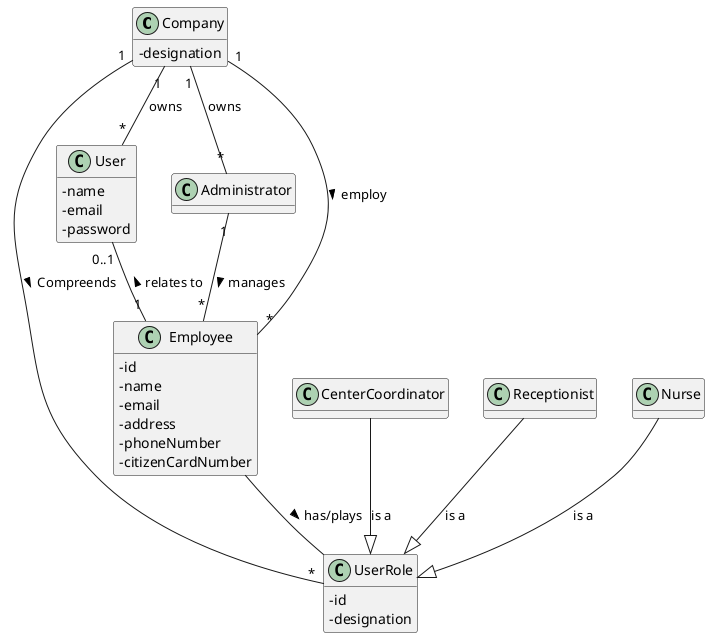 @startuml
skinparam classAttributeIconSize 0
hide methods

class Company{
 -designation
}

 class  Employee{
-id
- name
- email
- address
- phoneNumber
- citizenCardNumber
}

class UserRole{
- id
- designation
}

 class  User{
- name
- email
- password

}
class CenterCoordinator{
}

class Administrator {

}

class Receptionist{
}

class Nurse{
}


Company "1" -- "*" Employee : employ >
Company "1" -- "*" UserRole : Compreends >
Employee  -- UserRole : has/plays >
User "0..1"-- "1" Employee : relates to <

CenterCoordinator  --|> UserRole : is a
Receptionist  --|>  UserRole : is a
Nurse  --|>  UserRole : is a

Administrator "1" -- "*" Employee : manages >

Company "1"  -- "*" Administrator : owns
Company "1"  -- "*" User : owns


@enduml



